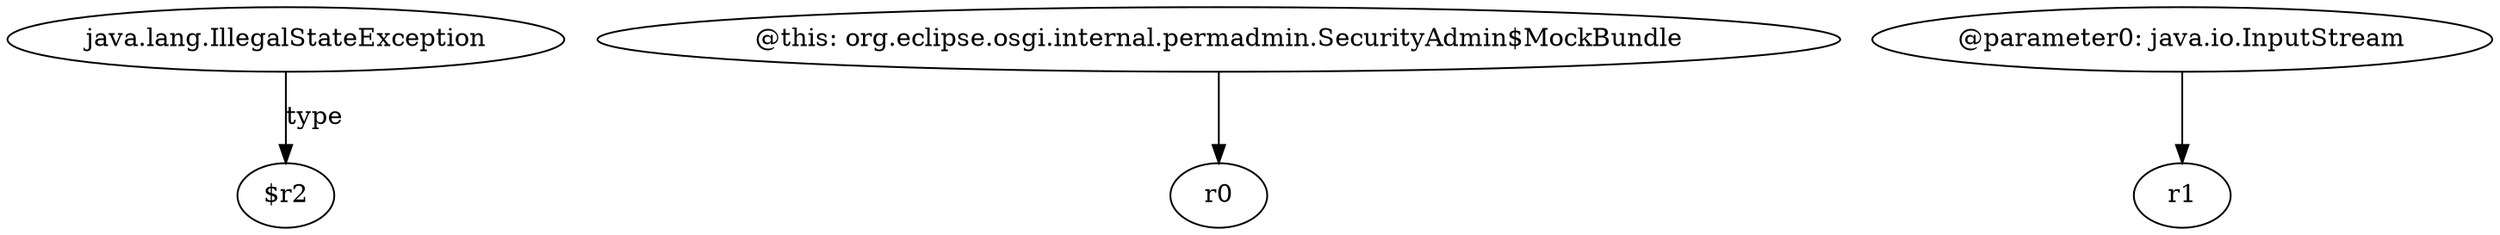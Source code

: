 digraph g {
0[label="java.lang.IllegalStateException"]
1[label="$r2"]
0->1[label="type"]
2[label="@this: org.eclipse.osgi.internal.permadmin.SecurityAdmin$MockBundle"]
3[label="r0"]
2->3[label=""]
4[label="@parameter0: java.io.InputStream"]
5[label="r1"]
4->5[label=""]
}